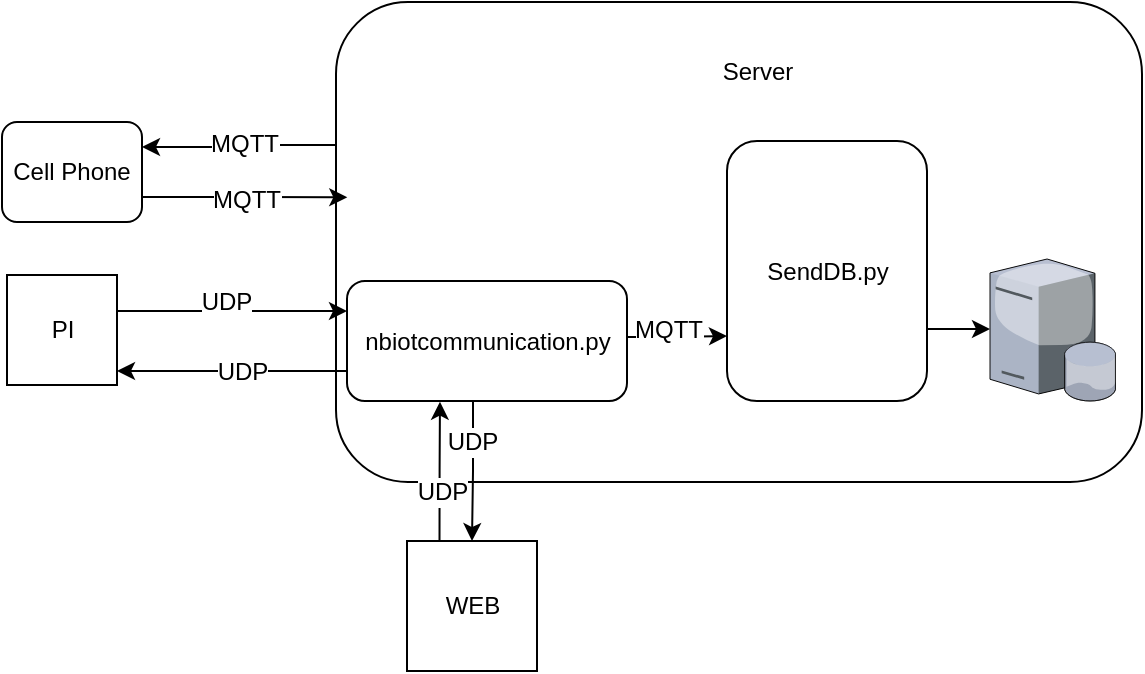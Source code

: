 <mxfile version="10.5.0" type="device"><diagram id="DS0ch5gE9utsXkaL8_fM" name="第 1 页"><mxGraphModel dx="790" dy="561" grid="1" gridSize="10" guides="1" tooltips="1" connect="1" arrows="1" fold="1" page="1" pageScale="1" pageWidth="583" pageHeight="413" math="0" shadow="0"><root><mxCell id="0"/><mxCell id="1" parent="0"/><mxCell id="sdGu-fd1NhPYrImkMtEI-32" style="edgeStyle=orthogonalEdgeStyle;rounded=0;orthogonalLoop=1;jettySize=auto;html=1;exitX=0;exitY=0.25;exitDx=0;exitDy=0;entryX=1;entryY=0.25;entryDx=0;entryDy=0;" edge="1" parent="1" source="sdGu-fd1NhPYrImkMtEI-1" target="sdGu-fd1NhPYrImkMtEI-28"><mxGeometry relative="1" as="geometry"><Array as="points"><mxPoint x="177.5" y="110.5"/><mxPoint x="128.5" y="110.5"/></Array></mxGeometry></mxCell><mxCell id="sdGu-fd1NhPYrImkMtEI-35" value="MQTT" style="text;html=1;resizable=0;points=[];align=center;verticalAlign=middle;labelBackgroundColor=#ffffff;" vertex="1" connectable="0" parent="sdGu-fd1NhPYrImkMtEI-32"><mxGeometry x="0.057" y="-1" relative="1" as="geometry"><mxPoint as="offset"/></mxGeometry></mxCell><mxCell id="sdGu-fd1NhPYrImkMtEI-1" value="" style="rounded=1;whiteSpace=wrap;html=1;" vertex="1" parent="1"><mxGeometry x="177" y="39" width="403" height="240" as="geometry"/></mxCell><mxCell id="sdGu-fd1NhPYrImkMtEI-6" style="edgeStyle=orthogonalEdgeStyle;rounded=0;orthogonalLoop=1;jettySize=auto;html=1;exitX=1;exitY=0.5;exitDx=0;exitDy=0;entryX=0;entryY=0.75;entryDx=0;entryDy=0;" edge="1" parent="1" source="sdGu-fd1NhPYrImkMtEI-2" target="sdGu-fd1NhPYrImkMtEI-3"><mxGeometry relative="1" as="geometry"><Array as="points"><mxPoint x="342.5" y="206.5"/><mxPoint x="362.5" y="206.5"/></Array></mxGeometry></mxCell><mxCell id="sdGu-fd1NhPYrImkMtEI-9" value="MQTT" style="text;html=1;resizable=0;points=[];align=center;verticalAlign=middle;labelBackgroundColor=#ffffff;" vertex="1" connectable="0" parent="sdGu-fd1NhPYrImkMtEI-6"><mxGeometry x="0.174" y="-1" relative="1" as="geometry"><mxPoint x="-8.5" y="-4.5" as="offset"/></mxGeometry></mxCell><mxCell id="sdGu-fd1NhPYrImkMtEI-15" style="edgeStyle=orthogonalEdgeStyle;rounded=0;orthogonalLoop=1;jettySize=auto;html=1;exitX=0.5;exitY=1;exitDx=0;exitDy=0;entryX=0.5;entryY=0;entryDx=0;entryDy=0;" edge="1" parent="1" source="sdGu-fd1NhPYrImkMtEI-2" target="sdGu-fd1NhPYrImkMtEI-13"><mxGeometry relative="1" as="geometry"><Array as="points"><mxPoint x="245.5" y="238.5"/><mxPoint x="245.5" y="273.5"/></Array></mxGeometry></mxCell><mxCell id="sdGu-fd1NhPYrImkMtEI-17" value="UDP" style="text;html=1;resizable=0;points=[];align=center;verticalAlign=middle;labelBackgroundColor=#ffffff;" vertex="1" connectable="0" parent="sdGu-fd1NhPYrImkMtEI-15"><mxGeometry x="-0.648" relative="1" as="geometry"><mxPoint x="-0.5" y="13.5" as="offset"/></mxGeometry></mxCell><mxCell id="sdGu-fd1NhPYrImkMtEI-22" style="edgeStyle=orthogonalEdgeStyle;rounded=0;orthogonalLoop=1;jettySize=auto;html=1;exitX=0;exitY=0.75;exitDx=0;exitDy=0;" edge="1" parent="1" source="sdGu-fd1NhPYrImkMtEI-2" target="sdGu-fd1NhPYrImkMtEI-19"><mxGeometry relative="1" as="geometry"><Array as="points"><mxPoint x="42.5" y="223.5"/><mxPoint x="42.5" y="223.5"/></Array></mxGeometry></mxCell><mxCell id="sdGu-fd1NhPYrImkMtEI-23" value="UDP" style="text;html=1;resizable=0;points=[];align=center;verticalAlign=middle;labelBackgroundColor=#ffffff;" vertex="1" connectable="0" parent="sdGu-fd1NhPYrImkMtEI-22"><mxGeometry x="0.695" y="-45" relative="1" as="geometry"><mxPoint x="45" y="45" as="offset"/></mxGeometry></mxCell><mxCell id="sdGu-fd1NhPYrImkMtEI-2" value="nbiotcommunication.py" style="rounded=1;whiteSpace=wrap;html=1;" vertex="1" parent="1"><mxGeometry x="182.5" y="178.5" width="140" height="60" as="geometry"/></mxCell><mxCell id="sdGu-fd1NhPYrImkMtEI-10" style="edgeStyle=orthogonalEdgeStyle;rounded=0;orthogonalLoop=1;jettySize=auto;html=1;exitX=1;exitY=0.75;exitDx=0;exitDy=0;" edge="1" parent="1" source="sdGu-fd1NhPYrImkMtEI-3" target="sdGu-fd1NhPYrImkMtEI-4"><mxGeometry relative="1" as="geometry"><Array as="points"><mxPoint x="472.5" y="202.5"/></Array></mxGeometry></mxCell><mxCell id="sdGu-fd1NhPYrImkMtEI-3" value="SendDB.py" style="rounded=1;whiteSpace=wrap;html=1;" vertex="1" parent="1"><mxGeometry x="372.5" y="108.5" width="100" height="130" as="geometry"/></mxCell><mxCell id="sdGu-fd1NhPYrImkMtEI-4" value="" style="verticalLabelPosition=bottom;aspect=fixed;html=1;verticalAlign=top;strokeColor=none;align=center;outlineConnect=0;shape=mxgraph.citrix.database_server;" vertex="1" parent="1"><mxGeometry x="504" y="167.5" width="63" height="71" as="geometry"/></mxCell><mxCell id="sdGu-fd1NhPYrImkMtEI-11" value="Server&lt;br&gt;" style="text;html=1;strokeColor=none;fillColor=none;align=center;verticalAlign=middle;whiteSpace=wrap;rounded=0;" vertex="1" parent="1"><mxGeometry x="352.5" y="58.5" width="70" height="30" as="geometry"/></mxCell><mxCell id="sdGu-fd1NhPYrImkMtEI-24" style="edgeStyle=orthogonalEdgeStyle;rounded=0;orthogonalLoop=1;jettySize=auto;html=1;exitX=0.25;exitY=0;exitDx=0;exitDy=0;entryX=0.332;entryY=1.006;entryDx=0;entryDy=0;entryPerimeter=0;" edge="1" parent="1" source="sdGu-fd1NhPYrImkMtEI-13" target="sdGu-fd1NhPYrImkMtEI-2"><mxGeometry relative="1" as="geometry"><Array as="points"><mxPoint x="228.5" y="273.5"/></Array></mxGeometry></mxCell><mxCell id="sdGu-fd1NhPYrImkMtEI-25" value="UDP" style="text;html=1;resizable=0;points=[];align=center;verticalAlign=middle;labelBackgroundColor=#ffffff;" vertex="1" connectable="0" parent="sdGu-fd1NhPYrImkMtEI-24"><mxGeometry x="-0.284" y="-1" relative="1" as="geometry"><mxPoint as="offset"/></mxGeometry></mxCell><mxCell id="sdGu-fd1NhPYrImkMtEI-13" value="WEB" style="whiteSpace=wrap;html=1;aspect=fixed;" vertex="1" parent="1"><mxGeometry x="212.5" y="308.5" width="65" height="65" as="geometry"/></mxCell><mxCell id="sdGu-fd1NhPYrImkMtEI-20" style="edgeStyle=orthogonalEdgeStyle;rounded=0;orthogonalLoop=1;jettySize=auto;html=1;exitX=1;exitY=0.25;exitDx=0;exitDy=0;entryX=0;entryY=0.25;entryDx=0;entryDy=0;" edge="1" parent="1" source="sdGu-fd1NhPYrImkMtEI-19" target="sdGu-fd1NhPYrImkMtEI-2"><mxGeometry relative="1" as="geometry"><Array as="points"><mxPoint x="17.5" y="193.5"/></Array></mxGeometry></mxCell><mxCell id="sdGu-fd1NhPYrImkMtEI-21" value="UDP" style="text;html=1;resizable=0;points=[];align=center;verticalAlign=middle;labelBackgroundColor=#ffffff;" vertex="1" connectable="0" parent="sdGu-fd1NhPYrImkMtEI-20"><mxGeometry x="-0.115" y="-1" relative="1" as="geometry"><mxPoint x="61.5" y="-6" as="offset"/></mxGeometry></mxCell><mxCell id="sdGu-fd1NhPYrImkMtEI-19" value="PI" style="whiteSpace=wrap;html=1;aspect=fixed;" vertex="1" parent="1"><mxGeometry x="12.5" y="175.5" width="55" height="55" as="geometry"/></mxCell><mxCell id="sdGu-fd1NhPYrImkMtEI-31" style="edgeStyle=orthogonalEdgeStyle;rounded=0;orthogonalLoop=1;jettySize=auto;html=1;exitX=1;exitY=0.75;exitDx=0;exitDy=0;entryX=0.014;entryY=0.407;entryDx=0;entryDy=0;entryPerimeter=0;" edge="1" parent="1" source="sdGu-fd1NhPYrImkMtEI-28" target="sdGu-fd1NhPYrImkMtEI-1"><mxGeometry relative="1" as="geometry"/></mxCell><mxCell id="sdGu-fd1NhPYrImkMtEI-34" value="MQTT" style="text;html=1;resizable=0;points=[];align=center;verticalAlign=middle;labelBackgroundColor=#ffffff;" vertex="1" connectable="0" parent="sdGu-fd1NhPYrImkMtEI-31"><mxGeometry x="0.01" y="-1" relative="1" as="geometry"><mxPoint as="offset"/></mxGeometry></mxCell><mxCell id="sdGu-fd1NhPYrImkMtEI-28" value="Cell Phone" style="rounded=1;whiteSpace=wrap;html=1;" vertex="1" parent="1"><mxGeometry x="10" y="99" width="70" height="50" as="geometry"/></mxCell></root></mxGraphModel></diagram></mxfile>
